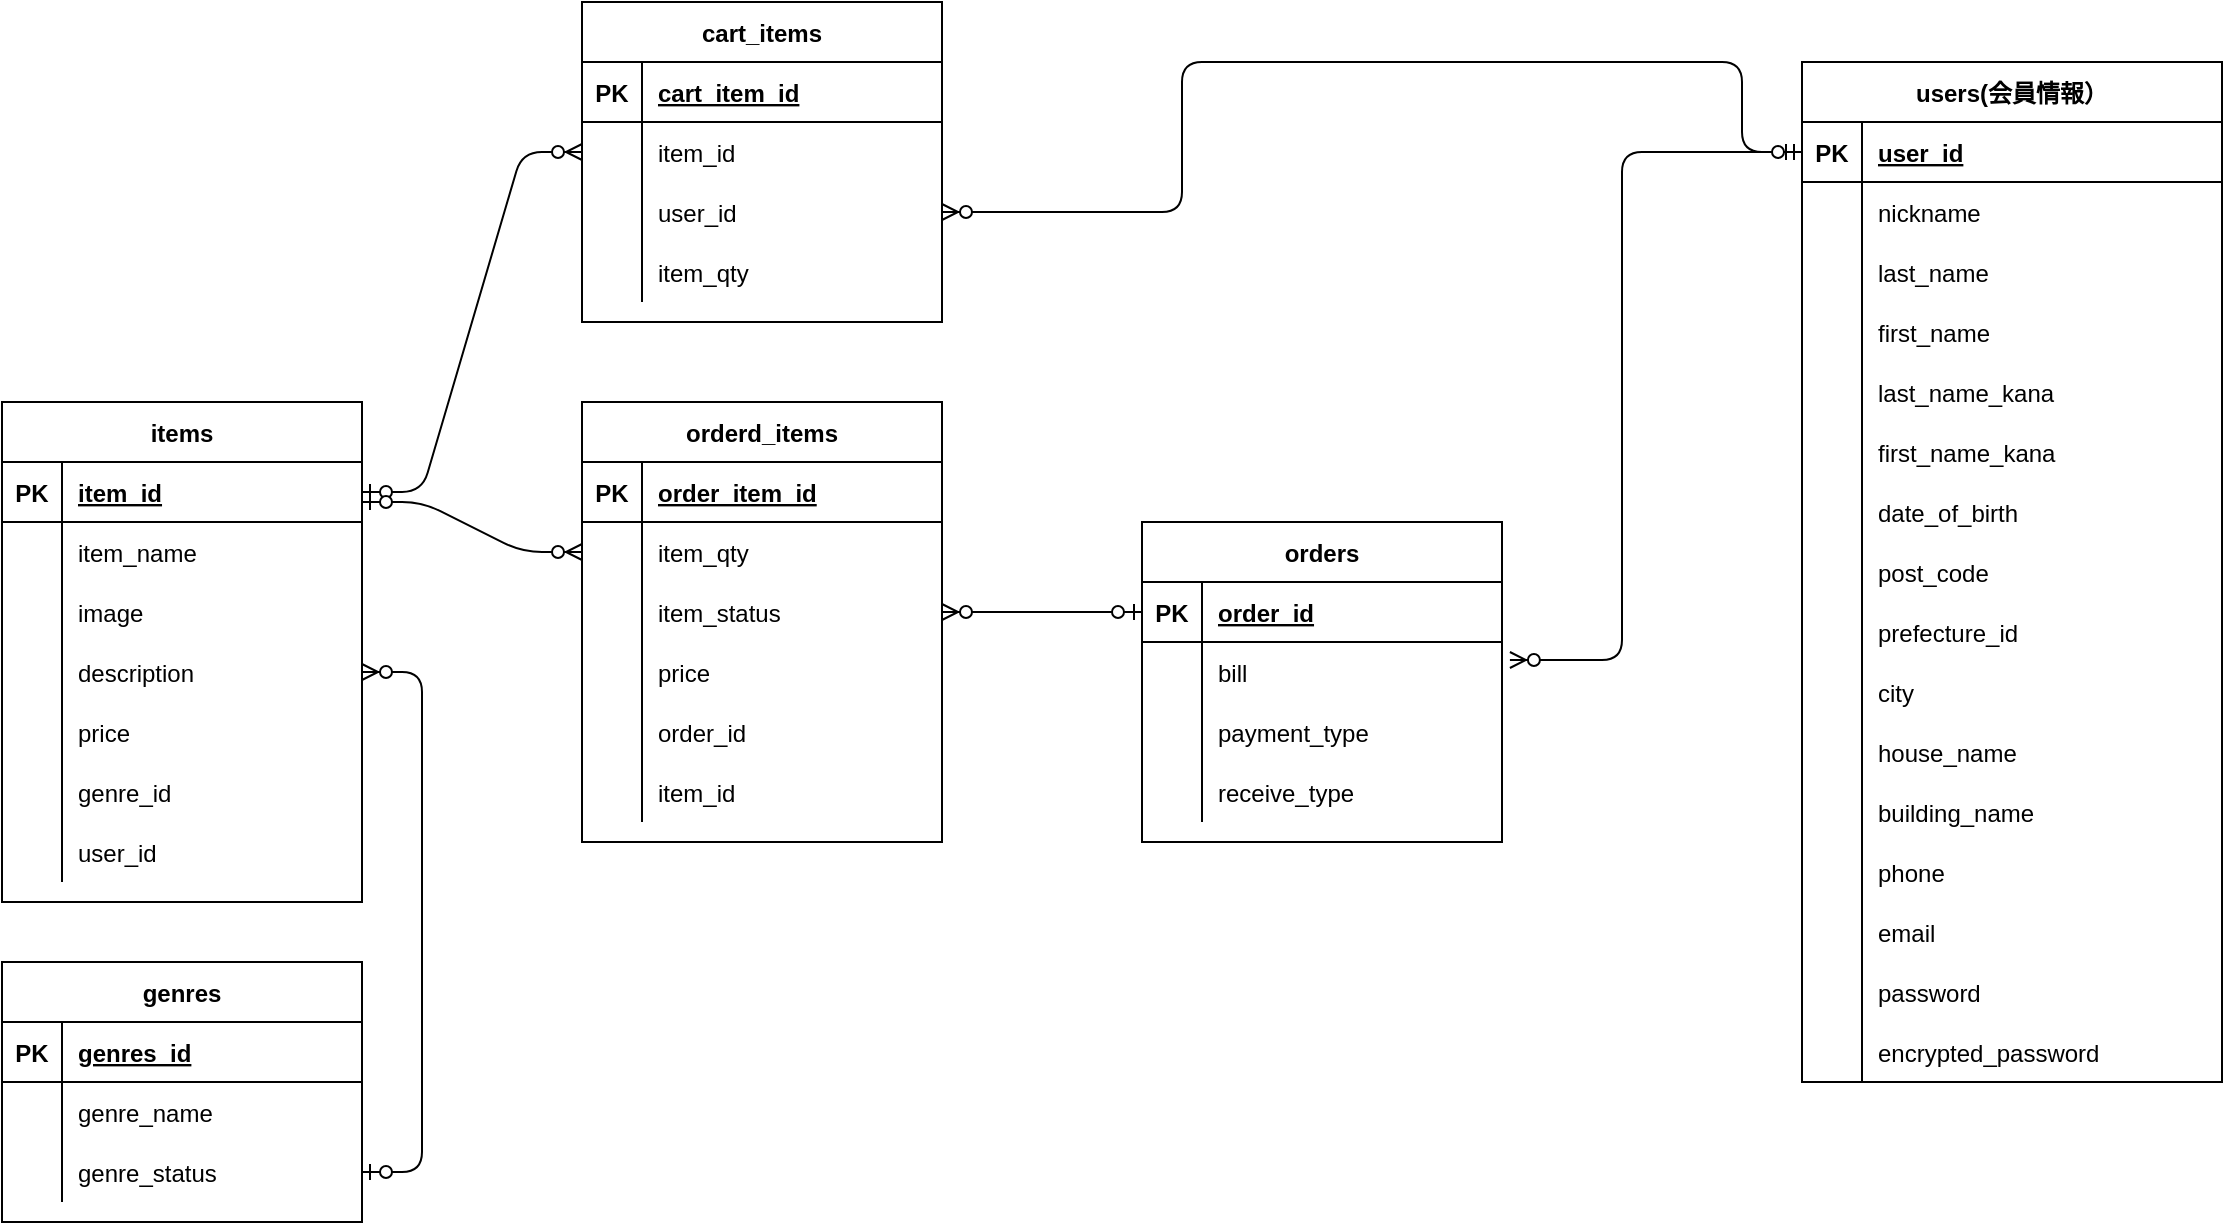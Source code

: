 <mxfile>
    <diagram id="FZHXkFlk_sxTbmj4bj7A" name="ページ1">
        <mxGraphModel dx="430" dy="559" grid="1" gridSize="10" guides="1" tooltips="1" connect="1" arrows="1" fold="1" page="1" pageScale="1" pageWidth="827" pageHeight="1169" math="0" shadow="0">
            <root>
                <mxCell id="0"/>
                <mxCell id="1" parent="0"/>
                <mxCell id="20" value="users(会員情報）" style="shape=table;startSize=30;container=1;collapsible=1;childLayout=tableLayout;fixedRows=1;rowLines=0;fontStyle=1;align=center;resizeLast=1;" parent="1" vertex="1">
                    <mxGeometry x="1040" y="110" width="210" height="510" as="geometry"/>
                </mxCell>
                <mxCell id="21" value="" style="shape=partialRectangle;collapsible=0;dropTarget=0;pointerEvents=0;fillColor=none;top=0;left=0;bottom=1;right=0;points=[[0,0.5],[1,0.5]];portConstraint=eastwest;" parent="20" vertex="1">
                    <mxGeometry y="30" width="210" height="30" as="geometry"/>
                </mxCell>
                <mxCell id="22" value="PK" style="shape=partialRectangle;connectable=0;fillColor=none;top=0;left=0;bottom=0;right=0;fontStyle=1;overflow=hidden;" parent="21" vertex="1">
                    <mxGeometry width="30" height="30" as="geometry"/>
                </mxCell>
                <mxCell id="23" value="user_id" style="shape=partialRectangle;connectable=0;fillColor=none;top=0;left=0;bottom=0;right=0;align=left;spacingLeft=6;fontStyle=5;overflow=hidden;" parent="21" vertex="1">
                    <mxGeometry x="30" width="180" height="30" as="geometry"/>
                </mxCell>
                <mxCell id="1xm49q5ETF2tC_gFOAA1-240" style="shape=partialRectangle;collapsible=0;dropTarget=0;pointerEvents=0;fillColor=none;top=0;left=0;bottom=0;right=0;points=[[0,0.5],[1,0.5]];portConstraint=eastwest;" parent="20" vertex="1">
                    <mxGeometry y="60" width="210" height="30" as="geometry"/>
                </mxCell>
                <mxCell id="1xm49q5ETF2tC_gFOAA1-241" style="shape=partialRectangle;connectable=0;fillColor=none;top=0;left=0;bottom=0;right=0;editable=1;overflow=hidden;" parent="1xm49q5ETF2tC_gFOAA1-240" vertex="1">
                    <mxGeometry width="30" height="30" as="geometry"/>
                </mxCell>
                <mxCell id="1xm49q5ETF2tC_gFOAA1-242" value="nickname" style="shape=partialRectangle;connectable=0;fillColor=none;top=0;left=0;bottom=0;right=0;align=left;spacingLeft=6;overflow=hidden;" parent="1xm49q5ETF2tC_gFOAA1-240" vertex="1">
                    <mxGeometry x="30" width="180" height="30" as="geometry"/>
                </mxCell>
                <mxCell id="24" value="" style="shape=partialRectangle;collapsible=0;dropTarget=0;pointerEvents=0;fillColor=none;top=0;left=0;bottom=0;right=0;points=[[0,0.5],[1,0.5]];portConstraint=eastwest;" parent="20" vertex="1">
                    <mxGeometry y="90" width="210" height="30" as="geometry"/>
                </mxCell>
                <mxCell id="25" value="" style="shape=partialRectangle;connectable=0;fillColor=none;top=0;left=0;bottom=0;right=0;editable=1;overflow=hidden;" parent="24" vertex="1">
                    <mxGeometry width="30" height="30" as="geometry"/>
                </mxCell>
                <mxCell id="26" value="last_name" style="shape=partialRectangle;connectable=0;fillColor=none;top=0;left=0;bottom=0;right=0;align=left;spacingLeft=6;overflow=hidden;" parent="24" vertex="1">
                    <mxGeometry x="30" width="180" height="30" as="geometry"/>
                </mxCell>
                <mxCell id="27" value="" style="shape=partialRectangle;collapsible=0;dropTarget=0;pointerEvents=0;fillColor=none;top=0;left=0;bottom=0;right=0;points=[[0,0.5],[1,0.5]];portConstraint=eastwest;" parent="20" vertex="1">
                    <mxGeometry y="120" width="210" height="30" as="geometry"/>
                </mxCell>
                <mxCell id="28" value="" style="shape=partialRectangle;connectable=0;fillColor=none;top=0;left=0;bottom=0;right=0;editable=1;overflow=hidden;" parent="27" vertex="1">
                    <mxGeometry width="30" height="30" as="geometry"/>
                </mxCell>
                <mxCell id="29" value="first_name" style="shape=partialRectangle;connectable=0;fillColor=none;top=0;left=0;bottom=0;right=0;align=left;spacingLeft=6;overflow=hidden;" parent="27" vertex="1">
                    <mxGeometry x="30" width="180" height="30" as="geometry"/>
                </mxCell>
                <mxCell id="30" value="" style="shape=partialRectangle;collapsible=0;dropTarget=0;pointerEvents=0;fillColor=none;top=0;left=0;bottom=0;right=0;points=[[0,0.5],[1,0.5]];portConstraint=eastwest;" parent="20" vertex="1">
                    <mxGeometry y="150" width="210" height="30" as="geometry"/>
                </mxCell>
                <mxCell id="31" value="" style="shape=partialRectangle;connectable=0;fillColor=none;top=0;left=0;bottom=0;right=0;editable=1;overflow=hidden;" parent="30" vertex="1">
                    <mxGeometry width="30" height="30" as="geometry"/>
                </mxCell>
                <mxCell id="32" value="last_name_kana" style="shape=partialRectangle;connectable=0;fillColor=none;top=0;left=0;bottom=0;right=0;align=left;spacingLeft=6;overflow=hidden;" parent="30" vertex="1">
                    <mxGeometry x="30" width="180" height="30" as="geometry"/>
                </mxCell>
                <mxCell id="1xm49q5ETF2tC_gFOAA1-228" style="shape=partialRectangle;collapsible=0;dropTarget=0;pointerEvents=0;fillColor=none;top=0;left=0;bottom=0;right=0;points=[[0,0.5],[1,0.5]];portConstraint=eastwest;" parent="20" vertex="1">
                    <mxGeometry y="180" width="210" height="30" as="geometry"/>
                </mxCell>
                <mxCell id="1xm49q5ETF2tC_gFOAA1-229" style="shape=partialRectangle;connectable=0;fillColor=none;top=0;left=0;bottom=0;right=0;editable=1;overflow=hidden;" parent="1xm49q5ETF2tC_gFOAA1-228" vertex="1">
                    <mxGeometry width="30" height="30" as="geometry"/>
                </mxCell>
                <mxCell id="1xm49q5ETF2tC_gFOAA1-230" value="first_name_kana" style="shape=partialRectangle;connectable=0;fillColor=none;top=0;left=0;bottom=0;right=0;align=left;spacingLeft=6;overflow=hidden;" parent="1xm49q5ETF2tC_gFOAA1-228" vertex="1">
                    <mxGeometry x="30" width="180" height="30" as="geometry"/>
                </mxCell>
                <mxCell id="1xm49q5ETF2tC_gFOAA1-231" style="shape=partialRectangle;collapsible=0;dropTarget=0;pointerEvents=0;fillColor=none;top=0;left=0;bottom=0;right=0;points=[[0,0.5],[1,0.5]];portConstraint=eastwest;" parent="20" vertex="1">
                    <mxGeometry y="210" width="210" height="30" as="geometry"/>
                </mxCell>
                <mxCell id="1xm49q5ETF2tC_gFOAA1-232" style="shape=partialRectangle;connectable=0;fillColor=none;top=0;left=0;bottom=0;right=0;editable=1;overflow=hidden;" parent="1xm49q5ETF2tC_gFOAA1-231" vertex="1">
                    <mxGeometry width="30" height="30" as="geometry"/>
                </mxCell>
                <mxCell id="1xm49q5ETF2tC_gFOAA1-233" value="date_of_birth" style="shape=partialRectangle;connectable=0;fillColor=none;top=0;left=0;bottom=0;right=0;align=left;spacingLeft=6;overflow=hidden;" parent="1xm49q5ETF2tC_gFOAA1-231" vertex="1">
                    <mxGeometry x="30" width="180" height="30" as="geometry"/>
                </mxCell>
                <mxCell id="114" style="shape=partialRectangle;collapsible=0;dropTarget=0;pointerEvents=0;fillColor=none;top=0;left=0;bottom=0;right=0;points=[[0,0.5],[1,0.5]];portConstraint=eastwest;" vertex="1" parent="20">
                    <mxGeometry y="240" width="210" height="30" as="geometry"/>
                </mxCell>
                <mxCell id="115" style="shape=partialRectangle;connectable=0;fillColor=none;top=0;left=0;bottom=0;right=0;editable=1;overflow=hidden;" vertex="1" parent="114">
                    <mxGeometry width="30" height="30" as="geometry"/>
                </mxCell>
                <mxCell id="116" value="post_code" style="shape=partialRectangle;connectable=0;fillColor=none;top=0;left=0;bottom=0;right=0;align=left;spacingLeft=6;overflow=hidden;" vertex="1" parent="114">
                    <mxGeometry x="30" width="180" height="30" as="geometry"/>
                </mxCell>
                <mxCell id="111" style="shape=partialRectangle;collapsible=0;dropTarget=0;pointerEvents=0;fillColor=none;top=0;left=0;bottom=0;right=0;points=[[0,0.5],[1,0.5]];portConstraint=eastwest;" vertex="1" parent="20">
                    <mxGeometry y="270" width="210" height="30" as="geometry"/>
                </mxCell>
                <mxCell id="112" style="shape=partialRectangle;connectable=0;fillColor=none;top=0;left=0;bottom=0;right=0;editable=1;overflow=hidden;" vertex="1" parent="111">
                    <mxGeometry width="30" height="30" as="geometry"/>
                </mxCell>
                <mxCell id="113" value="prefecture_id" style="shape=partialRectangle;connectable=0;fillColor=none;top=0;left=0;bottom=0;right=0;align=left;spacingLeft=6;overflow=hidden;" vertex="1" parent="111">
                    <mxGeometry x="30" width="180" height="30" as="geometry"/>
                </mxCell>
                <mxCell id="120" style="shape=partialRectangle;collapsible=0;dropTarget=0;pointerEvents=0;fillColor=none;top=0;left=0;bottom=0;right=0;points=[[0,0.5],[1,0.5]];portConstraint=eastwest;" vertex="1" parent="20">
                    <mxGeometry y="300" width="210" height="30" as="geometry"/>
                </mxCell>
                <mxCell id="121" style="shape=partialRectangle;connectable=0;fillColor=none;top=0;left=0;bottom=0;right=0;editable=1;overflow=hidden;" vertex="1" parent="120">
                    <mxGeometry width="30" height="30" as="geometry"/>
                </mxCell>
                <mxCell id="122" value="city" style="shape=partialRectangle;connectable=0;fillColor=none;top=0;left=0;bottom=0;right=0;align=left;spacingLeft=6;overflow=hidden;" vertex="1" parent="120">
                    <mxGeometry x="30" width="180" height="30" as="geometry"/>
                </mxCell>
                <mxCell id="117" style="shape=partialRectangle;collapsible=0;dropTarget=0;pointerEvents=0;fillColor=none;top=0;left=0;bottom=0;right=0;points=[[0,0.5],[1,0.5]];portConstraint=eastwest;" vertex="1" parent="20">
                    <mxGeometry y="330" width="210" height="30" as="geometry"/>
                </mxCell>
                <mxCell id="118" style="shape=partialRectangle;connectable=0;fillColor=none;top=0;left=0;bottom=0;right=0;editable=1;overflow=hidden;" vertex="1" parent="117">
                    <mxGeometry width="30" height="30" as="geometry"/>
                </mxCell>
                <mxCell id="119" value="house_name" style="shape=partialRectangle;connectable=0;fillColor=none;top=0;left=0;bottom=0;right=0;align=left;spacingLeft=6;overflow=hidden;" vertex="1" parent="117">
                    <mxGeometry x="30" width="180" height="30" as="geometry"/>
                </mxCell>
                <mxCell id="126" style="shape=partialRectangle;collapsible=0;dropTarget=0;pointerEvents=0;fillColor=none;top=0;left=0;bottom=0;right=0;points=[[0,0.5],[1,0.5]];portConstraint=eastwest;" vertex="1" parent="20">
                    <mxGeometry y="360" width="210" height="30" as="geometry"/>
                </mxCell>
                <mxCell id="127" style="shape=partialRectangle;connectable=0;fillColor=none;top=0;left=0;bottom=0;right=0;editable=1;overflow=hidden;" vertex="1" parent="126">
                    <mxGeometry width="30" height="30" as="geometry"/>
                </mxCell>
                <mxCell id="128" value="building_name" style="shape=partialRectangle;connectable=0;fillColor=none;top=0;left=0;bottom=0;right=0;align=left;spacingLeft=6;overflow=hidden;" vertex="1" parent="126">
                    <mxGeometry x="30" width="180" height="30" as="geometry"/>
                </mxCell>
                <mxCell id="123" style="shape=partialRectangle;collapsible=0;dropTarget=0;pointerEvents=0;fillColor=none;top=0;left=0;bottom=0;right=0;points=[[0,0.5],[1,0.5]];portConstraint=eastwest;" vertex="1" parent="20">
                    <mxGeometry y="390" width="210" height="30" as="geometry"/>
                </mxCell>
                <mxCell id="124" style="shape=partialRectangle;connectable=0;fillColor=none;top=0;left=0;bottom=0;right=0;editable=1;overflow=hidden;" vertex="1" parent="123">
                    <mxGeometry width="30" height="30" as="geometry"/>
                </mxCell>
                <mxCell id="125" value="phone" style="shape=partialRectangle;connectable=0;fillColor=none;top=0;left=0;bottom=0;right=0;align=left;spacingLeft=6;overflow=hidden;" vertex="1" parent="123">
                    <mxGeometry x="30" width="180" height="30" as="geometry"/>
                </mxCell>
                <mxCell id="1xm49q5ETF2tC_gFOAA1-243" style="shape=partialRectangle;collapsible=0;dropTarget=0;pointerEvents=0;fillColor=none;top=0;left=0;bottom=0;right=0;points=[[0,0.5],[1,0.5]];portConstraint=eastwest;" parent="20" vertex="1">
                    <mxGeometry y="420" width="210" height="30" as="geometry"/>
                </mxCell>
                <mxCell id="1xm49q5ETF2tC_gFOAA1-244" style="shape=partialRectangle;connectable=0;fillColor=none;top=0;left=0;bottom=0;right=0;editable=1;overflow=hidden;" parent="1xm49q5ETF2tC_gFOAA1-243" vertex="1">
                    <mxGeometry width="30" height="30" as="geometry"/>
                </mxCell>
                <mxCell id="1xm49q5ETF2tC_gFOAA1-245" value="email" style="shape=partialRectangle;connectable=0;fillColor=none;top=0;left=0;bottom=0;right=0;align=left;spacingLeft=6;overflow=hidden;" parent="1xm49q5ETF2tC_gFOAA1-243" vertex="1">
                    <mxGeometry x="30" width="180" height="30" as="geometry"/>
                </mxCell>
                <mxCell id="1xm49q5ETF2tC_gFOAA1-133" style="shape=partialRectangle;collapsible=0;dropTarget=0;pointerEvents=0;fillColor=none;top=0;left=0;bottom=0;right=0;points=[[0,0.5],[1,0.5]];portConstraint=eastwest;" parent="20" vertex="1">
                    <mxGeometry y="450" width="210" height="30" as="geometry"/>
                </mxCell>
                <mxCell id="1xm49q5ETF2tC_gFOAA1-134" style="shape=partialRectangle;connectable=0;fillColor=none;top=0;left=0;bottom=0;right=0;editable=1;overflow=hidden;" parent="1xm49q5ETF2tC_gFOAA1-133" vertex="1">
                    <mxGeometry width="30" height="30" as="geometry"/>
                </mxCell>
                <mxCell id="1xm49q5ETF2tC_gFOAA1-135" value="password" style="shape=partialRectangle;connectable=0;fillColor=none;top=0;left=0;bottom=0;right=0;align=left;spacingLeft=6;overflow=hidden;" parent="1xm49q5ETF2tC_gFOAA1-133" vertex="1">
                    <mxGeometry x="30" width="180" height="30" as="geometry"/>
                </mxCell>
                <mxCell id="1xm49q5ETF2tC_gFOAA1-246" style="shape=partialRectangle;collapsible=0;dropTarget=0;pointerEvents=0;fillColor=none;top=0;left=0;bottom=0;right=0;points=[[0,0.5],[1,0.5]];portConstraint=eastwest;" parent="20" vertex="1">
                    <mxGeometry y="480" width="210" height="30" as="geometry"/>
                </mxCell>
                <mxCell id="1xm49q5ETF2tC_gFOAA1-247" style="shape=partialRectangle;connectable=0;fillColor=none;top=0;left=0;bottom=0;right=0;editable=1;overflow=hidden;" parent="1xm49q5ETF2tC_gFOAA1-246" vertex="1">
                    <mxGeometry width="30" height="30" as="geometry"/>
                </mxCell>
                <mxCell id="1xm49q5ETF2tC_gFOAA1-248" value="encrypted_password" style="shape=partialRectangle;connectable=0;fillColor=none;top=0;left=0;bottom=0;right=0;align=left;spacingLeft=6;overflow=hidden;" parent="1xm49q5ETF2tC_gFOAA1-246" vertex="1">
                    <mxGeometry x="30" width="180" height="30" as="geometry"/>
                </mxCell>
                <mxCell id="33" value="orders" style="shape=table;startSize=30;container=1;collapsible=1;childLayout=tableLayout;fixedRows=1;rowLines=0;fontStyle=1;align=center;resizeLast=1;" parent="1" vertex="1">
                    <mxGeometry x="710" y="340" width="180" height="160" as="geometry"/>
                </mxCell>
                <mxCell id="34" value="" style="shape=partialRectangle;collapsible=0;dropTarget=0;pointerEvents=0;fillColor=none;top=0;left=0;bottom=1;right=0;points=[[0,0.5],[1,0.5]];portConstraint=eastwest;" parent="33" vertex="1">
                    <mxGeometry y="30" width="180" height="30" as="geometry"/>
                </mxCell>
                <mxCell id="35" value="PK" style="shape=partialRectangle;connectable=0;fillColor=none;top=0;left=0;bottom=0;right=0;fontStyle=1;overflow=hidden;" parent="34" vertex="1">
                    <mxGeometry width="30" height="30" as="geometry"/>
                </mxCell>
                <mxCell id="36" value="order_id" style="shape=partialRectangle;connectable=0;fillColor=none;top=0;left=0;bottom=0;right=0;align=left;spacingLeft=6;fontStyle=5;overflow=hidden;" parent="34" vertex="1">
                    <mxGeometry x="30" width="150" height="30" as="geometry"/>
                </mxCell>
                <mxCell id="40" value="" style="shape=partialRectangle;collapsible=0;dropTarget=0;pointerEvents=0;fillColor=none;top=0;left=0;bottom=0;right=0;points=[[0,0.5],[1,0.5]];portConstraint=eastwest;" parent="33" vertex="1">
                    <mxGeometry y="60" width="180" height="30" as="geometry"/>
                </mxCell>
                <mxCell id="41" value="" style="shape=partialRectangle;connectable=0;fillColor=none;top=0;left=0;bottom=0;right=0;editable=1;overflow=hidden;" parent="40" vertex="1">
                    <mxGeometry width="30" height="30" as="geometry"/>
                </mxCell>
                <mxCell id="42" value="bill" style="shape=partialRectangle;connectable=0;fillColor=none;top=0;left=0;bottom=0;right=0;align=left;spacingLeft=6;overflow=hidden;" parent="40" vertex="1">
                    <mxGeometry x="30" width="150" height="30" as="geometry"/>
                </mxCell>
                <mxCell id="43" value="" style="shape=partialRectangle;collapsible=0;dropTarget=0;pointerEvents=0;fillColor=none;top=0;left=0;bottom=0;right=0;points=[[0,0.5],[1,0.5]];portConstraint=eastwest;" parent="33" vertex="1">
                    <mxGeometry y="90" width="180" height="30" as="geometry"/>
                </mxCell>
                <mxCell id="44" value="" style="shape=partialRectangle;connectable=0;fillColor=none;top=0;left=0;bottom=0;right=0;editable=1;overflow=hidden;" parent="43" vertex="1">
                    <mxGeometry width="30" height="30" as="geometry"/>
                </mxCell>
                <mxCell id="45" value="payment_type" style="shape=partialRectangle;connectable=0;fillColor=none;top=0;left=0;bottom=0;right=0;align=left;spacingLeft=6;overflow=hidden;" parent="43" vertex="1">
                    <mxGeometry x="30" width="150" height="30" as="geometry"/>
                </mxCell>
                <mxCell id="129" style="shape=partialRectangle;collapsible=0;dropTarget=0;pointerEvents=0;fillColor=none;top=0;left=0;bottom=0;right=0;points=[[0,0.5],[1,0.5]];portConstraint=eastwest;" vertex="1" parent="33">
                    <mxGeometry y="120" width="180" height="30" as="geometry"/>
                </mxCell>
                <mxCell id="130" style="shape=partialRectangle;connectable=0;fillColor=none;top=0;left=0;bottom=0;right=0;editable=1;overflow=hidden;" vertex="1" parent="129">
                    <mxGeometry width="30" height="30" as="geometry"/>
                </mxCell>
                <mxCell id="131" value="receive_type" style="shape=partialRectangle;connectable=0;fillColor=none;top=0;left=0;bottom=0;right=0;align=left;spacingLeft=6;overflow=hidden;" vertex="1" parent="129">
                    <mxGeometry x="30" width="150" height="30" as="geometry"/>
                </mxCell>
                <mxCell id="46" value="items" style="shape=table;startSize=30;container=1;collapsible=1;childLayout=tableLayout;fixedRows=1;rowLines=0;fontStyle=1;align=center;resizeLast=1;" parent="1" vertex="1">
                    <mxGeometry x="140" y="280" width="180" height="250" as="geometry"/>
                </mxCell>
                <mxCell id="47" value="" style="shape=partialRectangle;collapsible=0;dropTarget=0;pointerEvents=0;fillColor=none;top=0;left=0;bottom=1;right=0;points=[[0,0.5],[1,0.5]];portConstraint=eastwest;" parent="46" vertex="1">
                    <mxGeometry y="30" width="180" height="30" as="geometry"/>
                </mxCell>
                <mxCell id="48" value="PK" style="shape=partialRectangle;connectable=0;fillColor=none;top=0;left=0;bottom=0;right=0;fontStyle=1;overflow=hidden;" parent="47" vertex="1">
                    <mxGeometry width="30" height="30" as="geometry"/>
                </mxCell>
                <mxCell id="49" value="item_id" style="shape=partialRectangle;connectable=0;fillColor=none;top=0;left=0;bottom=0;right=0;align=left;spacingLeft=6;fontStyle=5;overflow=hidden;" parent="47" vertex="1">
                    <mxGeometry x="30" width="150" height="30" as="geometry"/>
                </mxCell>
                <mxCell id="50" value="" style="shape=partialRectangle;collapsible=0;dropTarget=0;pointerEvents=0;fillColor=none;top=0;left=0;bottom=0;right=0;points=[[0,0.5],[1,0.5]];portConstraint=eastwest;" parent="46" vertex="1">
                    <mxGeometry y="60" width="180" height="30" as="geometry"/>
                </mxCell>
                <mxCell id="51" value="" style="shape=partialRectangle;connectable=0;fillColor=none;top=0;left=0;bottom=0;right=0;editable=1;overflow=hidden;" parent="50" vertex="1">
                    <mxGeometry width="30" height="30" as="geometry"/>
                </mxCell>
                <mxCell id="52" value="item_name" style="shape=partialRectangle;connectable=0;fillColor=none;top=0;left=0;bottom=0;right=0;align=left;spacingLeft=6;overflow=hidden;" parent="50" vertex="1">
                    <mxGeometry x="30" width="150" height="30" as="geometry"/>
                </mxCell>
                <mxCell id="1xm49q5ETF2tC_gFOAA1-270" style="shape=partialRectangle;collapsible=0;dropTarget=0;pointerEvents=0;fillColor=none;top=0;left=0;bottom=0;right=0;points=[[0,0.5],[1,0.5]];portConstraint=eastwest;" parent="46" vertex="1">
                    <mxGeometry y="90" width="180" height="30" as="geometry"/>
                </mxCell>
                <mxCell id="1xm49q5ETF2tC_gFOAA1-271" style="shape=partialRectangle;connectable=0;fillColor=none;top=0;left=0;bottom=0;right=0;editable=1;overflow=hidden;" parent="1xm49q5ETF2tC_gFOAA1-270" vertex="1">
                    <mxGeometry width="30" height="30" as="geometry"/>
                </mxCell>
                <mxCell id="1xm49q5ETF2tC_gFOAA1-272" value="image" style="shape=partialRectangle;connectable=0;fillColor=none;top=0;left=0;bottom=0;right=0;align=left;spacingLeft=6;overflow=hidden;" parent="1xm49q5ETF2tC_gFOAA1-270" vertex="1">
                    <mxGeometry x="30" width="150" height="30" as="geometry"/>
                </mxCell>
                <mxCell id="53" value="" style="shape=partialRectangle;collapsible=0;dropTarget=0;pointerEvents=0;fillColor=none;top=0;left=0;bottom=0;right=0;points=[[0,0.5],[1,0.5]];portConstraint=eastwest;" parent="46" vertex="1">
                    <mxGeometry y="120" width="180" height="30" as="geometry"/>
                </mxCell>
                <mxCell id="54" value="" style="shape=partialRectangle;connectable=0;fillColor=none;top=0;left=0;bottom=0;right=0;editable=1;overflow=hidden;" parent="53" vertex="1">
                    <mxGeometry width="30" height="30" as="geometry"/>
                </mxCell>
                <mxCell id="55" value="description" style="shape=partialRectangle;connectable=0;fillColor=none;top=0;left=0;bottom=0;right=0;align=left;spacingLeft=6;overflow=hidden;" parent="53" vertex="1">
                    <mxGeometry x="30" width="150" height="30" as="geometry"/>
                </mxCell>
                <mxCell id="56" value="" style="shape=partialRectangle;collapsible=0;dropTarget=0;pointerEvents=0;fillColor=none;top=0;left=0;bottom=0;right=0;points=[[0,0.5],[1,0.5]];portConstraint=eastwest;" parent="46" vertex="1">
                    <mxGeometry y="150" width="180" height="30" as="geometry"/>
                </mxCell>
                <mxCell id="57" value="" style="shape=partialRectangle;connectable=0;fillColor=none;top=0;left=0;bottom=0;right=0;editable=1;overflow=hidden;" parent="56" vertex="1">
                    <mxGeometry width="30" height="30" as="geometry"/>
                </mxCell>
                <mxCell id="58" value="price" style="shape=partialRectangle;connectable=0;fillColor=none;top=0;left=0;bottom=0;right=0;align=left;spacingLeft=6;overflow=hidden;" parent="56" vertex="1">
                    <mxGeometry x="30" width="150" height="30" as="geometry"/>
                </mxCell>
                <mxCell id="1xm49q5ETF2tC_gFOAA1-291" style="shape=partialRectangle;collapsible=0;dropTarget=0;pointerEvents=0;fillColor=none;top=0;left=0;bottom=0;right=0;points=[[0,0.5],[1,0.5]];portConstraint=eastwest;" parent="46" vertex="1">
                    <mxGeometry y="180" width="180" height="30" as="geometry"/>
                </mxCell>
                <mxCell id="1xm49q5ETF2tC_gFOAA1-292" style="shape=partialRectangle;connectable=0;fillColor=none;top=0;left=0;bottom=0;right=0;editable=1;overflow=hidden;" parent="1xm49q5ETF2tC_gFOAA1-291" vertex="1">
                    <mxGeometry width="30" height="30" as="geometry"/>
                </mxCell>
                <mxCell id="1xm49q5ETF2tC_gFOAA1-293" value="genre_id" style="shape=partialRectangle;connectable=0;fillColor=none;top=0;left=0;bottom=0;right=0;align=left;spacingLeft=6;overflow=hidden;" parent="1xm49q5ETF2tC_gFOAA1-291" vertex="1">
                    <mxGeometry x="30" width="150" height="30" as="geometry"/>
                </mxCell>
                <mxCell id="1xm49q5ETF2tC_gFOAA1-294" style="shape=partialRectangle;collapsible=0;dropTarget=0;pointerEvents=0;fillColor=none;top=0;left=0;bottom=0;right=0;points=[[0,0.5],[1,0.5]];portConstraint=eastwest;" parent="46" vertex="1">
                    <mxGeometry y="210" width="180" height="30" as="geometry"/>
                </mxCell>
                <mxCell id="1xm49q5ETF2tC_gFOAA1-295" style="shape=partialRectangle;connectable=0;fillColor=none;top=0;left=0;bottom=0;right=0;editable=1;overflow=hidden;" parent="1xm49q5ETF2tC_gFOAA1-294" vertex="1">
                    <mxGeometry width="30" height="30" as="geometry"/>
                </mxCell>
                <mxCell id="1xm49q5ETF2tC_gFOAA1-296" value="user_id" style="shape=partialRectangle;connectable=0;fillColor=none;top=0;left=0;bottom=0;right=0;align=left;spacingLeft=6;overflow=hidden;" parent="1xm49q5ETF2tC_gFOAA1-294" vertex="1">
                    <mxGeometry x="30" width="150" height="30" as="geometry"/>
                </mxCell>
                <mxCell id="59" value="cart_items" style="shape=table;startSize=30;container=1;collapsible=1;childLayout=tableLayout;fixedRows=1;rowLines=0;fontStyle=1;align=center;resizeLast=1;" parent="1" vertex="1">
                    <mxGeometry x="430" y="80" width="180" height="160" as="geometry"/>
                </mxCell>
                <mxCell id="60" value="" style="shape=partialRectangle;collapsible=0;dropTarget=0;pointerEvents=0;fillColor=none;top=0;left=0;bottom=1;right=0;points=[[0,0.5],[1,0.5]];portConstraint=eastwest;" parent="59" vertex="1">
                    <mxGeometry y="30" width="180" height="30" as="geometry"/>
                </mxCell>
                <mxCell id="61" value="PK" style="shape=partialRectangle;connectable=0;fillColor=none;top=0;left=0;bottom=0;right=0;fontStyle=1;overflow=hidden;" parent="60" vertex="1">
                    <mxGeometry width="30" height="30" as="geometry"/>
                </mxCell>
                <mxCell id="62" value="cart_item_id" style="shape=partialRectangle;connectable=0;fillColor=none;top=0;left=0;bottom=0;right=0;align=left;spacingLeft=6;fontStyle=5;overflow=hidden;" parent="60" vertex="1">
                    <mxGeometry x="30" width="150" height="30" as="geometry"/>
                </mxCell>
                <mxCell id="63" value="" style="shape=partialRectangle;collapsible=0;dropTarget=0;pointerEvents=0;fillColor=none;top=0;left=0;bottom=0;right=0;points=[[0,0.5],[1,0.5]];portConstraint=eastwest;" parent="59" vertex="1">
                    <mxGeometry y="60" width="180" height="30" as="geometry"/>
                </mxCell>
                <mxCell id="64" value="" style="shape=partialRectangle;connectable=0;fillColor=none;top=0;left=0;bottom=0;right=0;editable=1;overflow=hidden;" parent="63" vertex="1">
                    <mxGeometry width="30" height="30" as="geometry"/>
                </mxCell>
                <mxCell id="65" value="item_id" style="shape=partialRectangle;connectable=0;fillColor=none;top=0;left=0;bottom=0;right=0;align=left;spacingLeft=6;overflow=hidden;" parent="63" vertex="1">
                    <mxGeometry x="30" width="150" height="30" as="geometry"/>
                </mxCell>
                <mxCell id="66" value="" style="shape=partialRectangle;collapsible=0;dropTarget=0;pointerEvents=0;fillColor=none;top=0;left=0;bottom=0;right=0;points=[[0,0.5],[1,0.5]];portConstraint=eastwest;" parent="59" vertex="1">
                    <mxGeometry y="90" width="180" height="30" as="geometry"/>
                </mxCell>
                <mxCell id="67" value="" style="shape=partialRectangle;connectable=0;fillColor=none;top=0;left=0;bottom=0;right=0;editable=1;overflow=hidden;" parent="66" vertex="1">
                    <mxGeometry width="30" height="30" as="geometry"/>
                </mxCell>
                <mxCell id="68" value="user_id" style="shape=partialRectangle;connectable=0;fillColor=none;top=0;left=0;bottom=0;right=0;align=left;spacingLeft=6;overflow=hidden;" parent="66" vertex="1">
                    <mxGeometry x="30" width="150" height="30" as="geometry"/>
                </mxCell>
                <mxCell id="69" value="" style="shape=partialRectangle;collapsible=0;dropTarget=0;pointerEvents=0;fillColor=none;top=0;left=0;bottom=0;right=0;points=[[0,0.5],[1,0.5]];portConstraint=eastwest;" parent="59" vertex="1">
                    <mxGeometry y="120" width="180" height="30" as="geometry"/>
                </mxCell>
                <mxCell id="70" value="" style="shape=partialRectangle;connectable=0;fillColor=none;top=0;left=0;bottom=0;right=0;editable=1;overflow=hidden;" parent="69" vertex="1">
                    <mxGeometry width="30" height="30" as="geometry"/>
                </mxCell>
                <mxCell id="71" value="item_qty" style="shape=partialRectangle;connectable=0;fillColor=none;top=0;left=0;bottom=0;right=0;align=left;spacingLeft=6;overflow=hidden;" parent="69" vertex="1">
                    <mxGeometry x="30" width="150" height="30" as="geometry"/>
                </mxCell>
                <mxCell id="72" value="orderd_items" style="shape=table;startSize=30;container=1;collapsible=1;childLayout=tableLayout;fixedRows=1;rowLines=0;fontStyle=1;align=center;resizeLast=1;" parent="1" vertex="1">
                    <mxGeometry x="430" y="280" width="180" height="220" as="geometry"/>
                </mxCell>
                <mxCell id="73" value="" style="shape=partialRectangle;collapsible=0;dropTarget=0;pointerEvents=0;fillColor=none;top=0;left=0;bottom=1;right=0;points=[[0,0.5],[1,0.5]];portConstraint=eastwest;" parent="72" vertex="1">
                    <mxGeometry y="30" width="180" height="30" as="geometry"/>
                </mxCell>
                <mxCell id="74" value="PK" style="shape=partialRectangle;connectable=0;fillColor=none;top=0;left=0;bottom=0;right=0;fontStyle=1;overflow=hidden;" parent="73" vertex="1">
                    <mxGeometry width="30" height="30" as="geometry"/>
                </mxCell>
                <mxCell id="75" value="order_item_id" style="shape=partialRectangle;connectable=0;fillColor=none;top=0;left=0;bottom=0;right=0;align=left;spacingLeft=6;fontStyle=5;overflow=hidden;" parent="73" vertex="1">
                    <mxGeometry x="30" width="150" height="30" as="geometry"/>
                </mxCell>
                <mxCell id="76" value="" style="shape=partialRectangle;collapsible=0;dropTarget=0;pointerEvents=0;fillColor=none;top=0;left=0;bottom=0;right=0;points=[[0,0.5],[1,0.5]];portConstraint=eastwest;" parent="72" vertex="1">
                    <mxGeometry y="60" width="180" height="30" as="geometry"/>
                </mxCell>
                <mxCell id="77" value="" style="shape=partialRectangle;connectable=0;fillColor=none;top=0;left=0;bottom=0;right=0;editable=1;overflow=hidden;" parent="76" vertex="1">
                    <mxGeometry width="30" height="30" as="geometry"/>
                </mxCell>
                <mxCell id="78" value="item_qty" style="shape=partialRectangle;connectable=0;fillColor=none;top=0;left=0;bottom=0;right=0;align=left;spacingLeft=6;overflow=hidden;" parent="76" vertex="1">
                    <mxGeometry x="30" width="150" height="30" as="geometry"/>
                </mxCell>
                <mxCell id="79" value="" style="shape=partialRectangle;collapsible=0;dropTarget=0;pointerEvents=0;fillColor=none;top=0;left=0;bottom=0;right=0;points=[[0,0.5],[1,0.5]];portConstraint=eastwest;" parent="72" vertex="1">
                    <mxGeometry y="90" width="180" height="30" as="geometry"/>
                </mxCell>
                <mxCell id="80" value="" style="shape=partialRectangle;connectable=0;fillColor=none;top=0;left=0;bottom=0;right=0;editable=1;overflow=hidden;" parent="79" vertex="1">
                    <mxGeometry width="30" height="30" as="geometry"/>
                </mxCell>
                <mxCell id="81" value="item_status" style="shape=partialRectangle;connectable=0;fillColor=none;top=0;left=0;bottom=0;right=0;align=left;spacingLeft=6;overflow=hidden;" parent="79" vertex="1">
                    <mxGeometry x="30" width="150" height="30" as="geometry"/>
                </mxCell>
                <mxCell id="82" value="" style="shape=partialRectangle;collapsible=0;dropTarget=0;pointerEvents=0;fillColor=none;top=0;left=0;bottom=0;right=0;points=[[0,0.5],[1,0.5]];portConstraint=eastwest;" parent="72" vertex="1">
                    <mxGeometry y="120" width="180" height="30" as="geometry"/>
                </mxCell>
                <mxCell id="83" value="" style="shape=partialRectangle;connectable=0;fillColor=none;top=0;left=0;bottom=0;right=0;editable=1;overflow=hidden;" parent="82" vertex="1">
                    <mxGeometry width="30" height="30" as="geometry"/>
                </mxCell>
                <mxCell id="84" value="price" style="shape=partialRectangle;connectable=0;fillColor=none;top=0;left=0;bottom=0;right=0;align=left;spacingLeft=6;overflow=hidden;" parent="82" vertex="1">
                    <mxGeometry x="30" width="150" height="30" as="geometry"/>
                </mxCell>
                <mxCell id="1xm49q5ETF2tC_gFOAA1-267" style="shape=partialRectangle;collapsible=0;dropTarget=0;pointerEvents=0;fillColor=none;top=0;left=0;bottom=0;right=0;points=[[0,0.5],[1,0.5]];portConstraint=eastwest;" parent="72" vertex="1">
                    <mxGeometry y="150" width="180" height="30" as="geometry"/>
                </mxCell>
                <mxCell id="1xm49q5ETF2tC_gFOAA1-268" style="shape=partialRectangle;connectable=0;fillColor=none;top=0;left=0;bottom=0;right=0;editable=1;overflow=hidden;" parent="1xm49q5ETF2tC_gFOAA1-267" vertex="1">
                    <mxGeometry width="30" height="30" as="geometry"/>
                </mxCell>
                <mxCell id="1xm49q5ETF2tC_gFOAA1-269" value="order_id" style="shape=partialRectangle;connectable=0;fillColor=none;top=0;left=0;bottom=0;right=0;align=left;spacingLeft=6;overflow=hidden;" parent="1xm49q5ETF2tC_gFOAA1-267" vertex="1">
                    <mxGeometry x="30" width="150" height="30" as="geometry"/>
                </mxCell>
                <mxCell id="1xm49q5ETF2tC_gFOAA1-264" style="shape=partialRectangle;collapsible=0;dropTarget=0;pointerEvents=0;fillColor=none;top=0;left=0;bottom=0;right=0;points=[[0,0.5],[1,0.5]];portConstraint=eastwest;" parent="72" vertex="1">
                    <mxGeometry y="180" width="180" height="30" as="geometry"/>
                </mxCell>
                <mxCell id="1xm49q5ETF2tC_gFOAA1-265" style="shape=partialRectangle;connectable=0;fillColor=none;top=0;left=0;bottom=0;right=0;editable=1;overflow=hidden;" parent="1xm49q5ETF2tC_gFOAA1-264" vertex="1">
                    <mxGeometry width="30" height="30" as="geometry"/>
                </mxCell>
                <mxCell id="1xm49q5ETF2tC_gFOAA1-266" value="item_id" style="shape=partialRectangle;connectable=0;fillColor=none;top=0;left=0;bottom=0;right=0;align=left;spacingLeft=6;overflow=hidden;" parent="1xm49q5ETF2tC_gFOAA1-264" vertex="1">
                    <mxGeometry x="30" width="150" height="30" as="geometry"/>
                </mxCell>
                <mxCell id="98" value="genres" style="shape=table;startSize=30;container=1;collapsible=1;childLayout=tableLayout;fixedRows=1;rowLines=0;fontStyle=1;align=center;resizeLast=1;" parent="1" vertex="1">
                    <mxGeometry x="140" y="560" width="180" height="130" as="geometry"/>
                </mxCell>
                <mxCell id="99" value="" style="shape=partialRectangle;collapsible=0;dropTarget=0;pointerEvents=0;fillColor=none;top=0;left=0;bottom=1;right=0;points=[[0,0.5],[1,0.5]];portConstraint=eastwest;" parent="98" vertex="1">
                    <mxGeometry y="30" width="180" height="30" as="geometry"/>
                </mxCell>
                <mxCell id="100" value="PK" style="shape=partialRectangle;connectable=0;fillColor=none;top=0;left=0;bottom=0;right=0;fontStyle=1;overflow=hidden;" parent="99" vertex="1">
                    <mxGeometry width="30" height="30" as="geometry"/>
                </mxCell>
                <mxCell id="101" value="genres_id" style="shape=partialRectangle;connectable=0;fillColor=none;top=0;left=0;bottom=0;right=0;align=left;spacingLeft=6;fontStyle=5;overflow=hidden;" parent="99" vertex="1">
                    <mxGeometry x="30" width="150" height="30" as="geometry"/>
                </mxCell>
                <mxCell id="102" value="" style="shape=partialRectangle;collapsible=0;dropTarget=0;pointerEvents=0;fillColor=none;top=0;left=0;bottom=0;right=0;points=[[0,0.5],[1,0.5]];portConstraint=eastwest;" parent="98" vertex="1">
                    <mxGeometry y="60" width="180" height="30" as="geometry"/>
                </mxCell>
                <mxCell id="103" value="" style="shape=partialRectangle;connectable=0;fillColor=none;top=0;left=0;bottom=0;right=0;editable=1;overflow=hidden;" parent="102" vertex="1">
                    <mxGeometry width="30" height="30" as="geometry"/>
                </mxCell>
                <mxCell id="104" value="genre_name" style="shape=partialRectangle;connectable=0;fillColor=none;top=0;left=0;bottom=0;right=0;align=left;spacingLeft=6;overflow=hidden;" parent="102" vertex="1">
                    <mxGeometry x="30" width="150" height="30" as="geometry"/>
                </mxCell>
                <mxCell id="105" value="" style="shape=partialRectangle;collapsible=0;dropTarget=0;pointerEvents=0;fillColor=none;top=0;left=0;bottom=0;right=0;points=[[0,0.5],[1,0.5]];portConstraint=eastwest;" parent="98" vertex="1">
                    <mxGeometry y="90" width="180" height="30" as="geometry"/>
                </mxCell>
                <mxCell id="106" value="" style="shape=partialRectangle;connectable=0;fillColor=none;top=0;left=0;bottom=0;right=0;editable=1;overflow=hidden;" parent="105" vertex="1">
                    <mxGeometry width="30" height="30" as="geometry"/>
                </mxCell>
                <mxCell id="107" value="genre_status" style="shape=partialRectangle;connectable=0;fillColor=none;top=0;left=0;bottom=0;right=0;align=left;spacingLeft=6;overflow=hidden;" parent="105" vertex="1">
                    <mxGeometry x="30" width="150" height="30" as="geometry"/>
                </mxCell>
                <mxCell id="1xm49q5ETF2tC_gFOAA1-313" value="" style="edgeStyle=orthogonalEdgeStyle;fontSize=12;html=1;endArrow=ERzeroToMany;startArrow=ERmandOne;exitX=0;exitY=0.5;exitDx=0;exitDy=0;entryX=1;entryY=0.5;entryDx=0;entryDy=0;" parent="1" source="21" target="66" edge="1">
                    <mxGeometry width="100" height="100" relative="1" as="geometry">
                        <mxPoint x="610" y="210" as="sourcePoint"/>
                        <mxPoint x="640" y="110" as="targetPoint"/>
                        <Array as="points">
                            <mxPoint x="1010" y="155"/>
                            <mxPoint x="1010" y="110"/>
                            <mxPoint x="730" y="110"/>
                            <mxPoint x="730" y="185"/>
                        </Array>
                    </mxGeometry>
                </mxCell>
                <mxCell id="1xm49q5ETF2tC_gFOAA1-314" value="" style="edgeStyle=orthogonalEdgeStyle;fontSize=12;html=1;endArrow=ERzeroToMany;startArrow=ERzeroToOne;entryX=1.022;entryY=0.3;entryDx=0;entryDy=0;exitX=0;exitY=0.5;exitDx=0;exitDy=0;entryPerimeter=0;" parent="1" source="21" target="40" edge="1">
                    <mxGeometry width="100" height="100" relative="1" as="geometry">
                        <mxPoint x="780" y="230" as="sourcePoint"/>
                        <mxPoint x="780" y="355" as="targetPoint"/>
                        <Array as="points">
                            <mxPoint x="950" y="155"/>
                            <mxPoint x="950" y="409"/>
                        </Array>
                    </mxGeometry>
                </mxCell>
                <mxCell id="1xm49q5ETF2tC_gFOAA1-315" value="" style="edgeStyle=entityRelationEdgeStyle;fontSize=12;html=1;endArrow=ERzeroToMany;startArrow=ERzeroToOne;exitX=0;exitY=0.5;exitDx=0;exitDy=0;" parent="1" source="34" target="79" edge="1">
                    <mxGeometry width="100" height="100" relative="1" as="geometry">
                        <mxPoint x="600" y="750" as="sourcePoint"/>
                        <mxPoint x="700" y="650" as="targetPoint"/>
                    </mxGeometry>
                </mxCell>
                <mxCell id="1xm49q5ETF2tC_gFOAA1-316" value="" style="edgeStyle=entityRelationEdgeStyle;fontSize=12;html=1;endArrow=ERzeroToMany;startArrow=ERzeroToOne;entryX=0;entryY=0.5;entryDx=0;entryDy=0;exitX=1;exitY=0.5;exitDx=0;exitDy=0;" parent="1" source="47" target="63" edge="1">
                    <mxGeometry width="100" height="100" relative="1" as="geometry">
                        <mxPoint x="160" y="270" as="sourcePoint"/>
                        <mxPoint x="260" y="170" as="targetPoint"/>
                    </mxGeometry>
                </mxCell>
                <mxCell id="1xm49q5ETF2tC_gFOAA1-317" value="" style="edgeStyle=entityRelationEdgeStyle;fontSize=12;html=1;endArrow=ERzeroToMany;startArrow=ERzeroToOne;entryX=0;entryY=0.5;entryDx=0;entryDy=0;" parent="1" target="76" edge="1">
                    <mxGeometry width="100" height="100" relative="1" as="geometry">
                        <mxPoint x="320" y="330" as="sourcePoint"/>
                        <mxPoint x="420" y="230" as="targetPoint"/>
                    </mxGeometry>
                </mxCell>
                <mxCell id="1xm49q5ETF2tC_gFOAA1-318" value="" style="edgeStyle=entityRelationEdgeStyle;fontSize=12;html=1;endArrow=ERzeroToMany;startArrow=ERzeroToOne;entryX=1;entryY=0.5;entryDx=0;entryDy=0;exitX=1;exitY=0.5;exitDx=0;exitDy=0;" parent="1" source="105" target="53" edge="1">
                    <mxGeometry width="100" height="100" relative="1" as="geometry">
                        <mxPoint x="250" y="800" as="sourcePoint"/>
                        <mxPoint x="350" y="700" as="targetPoint"/>
                    </mxGeometry>
                </mxCell>
            </root>
        </mxGraphModel>
    </diagram>
</mxfile>